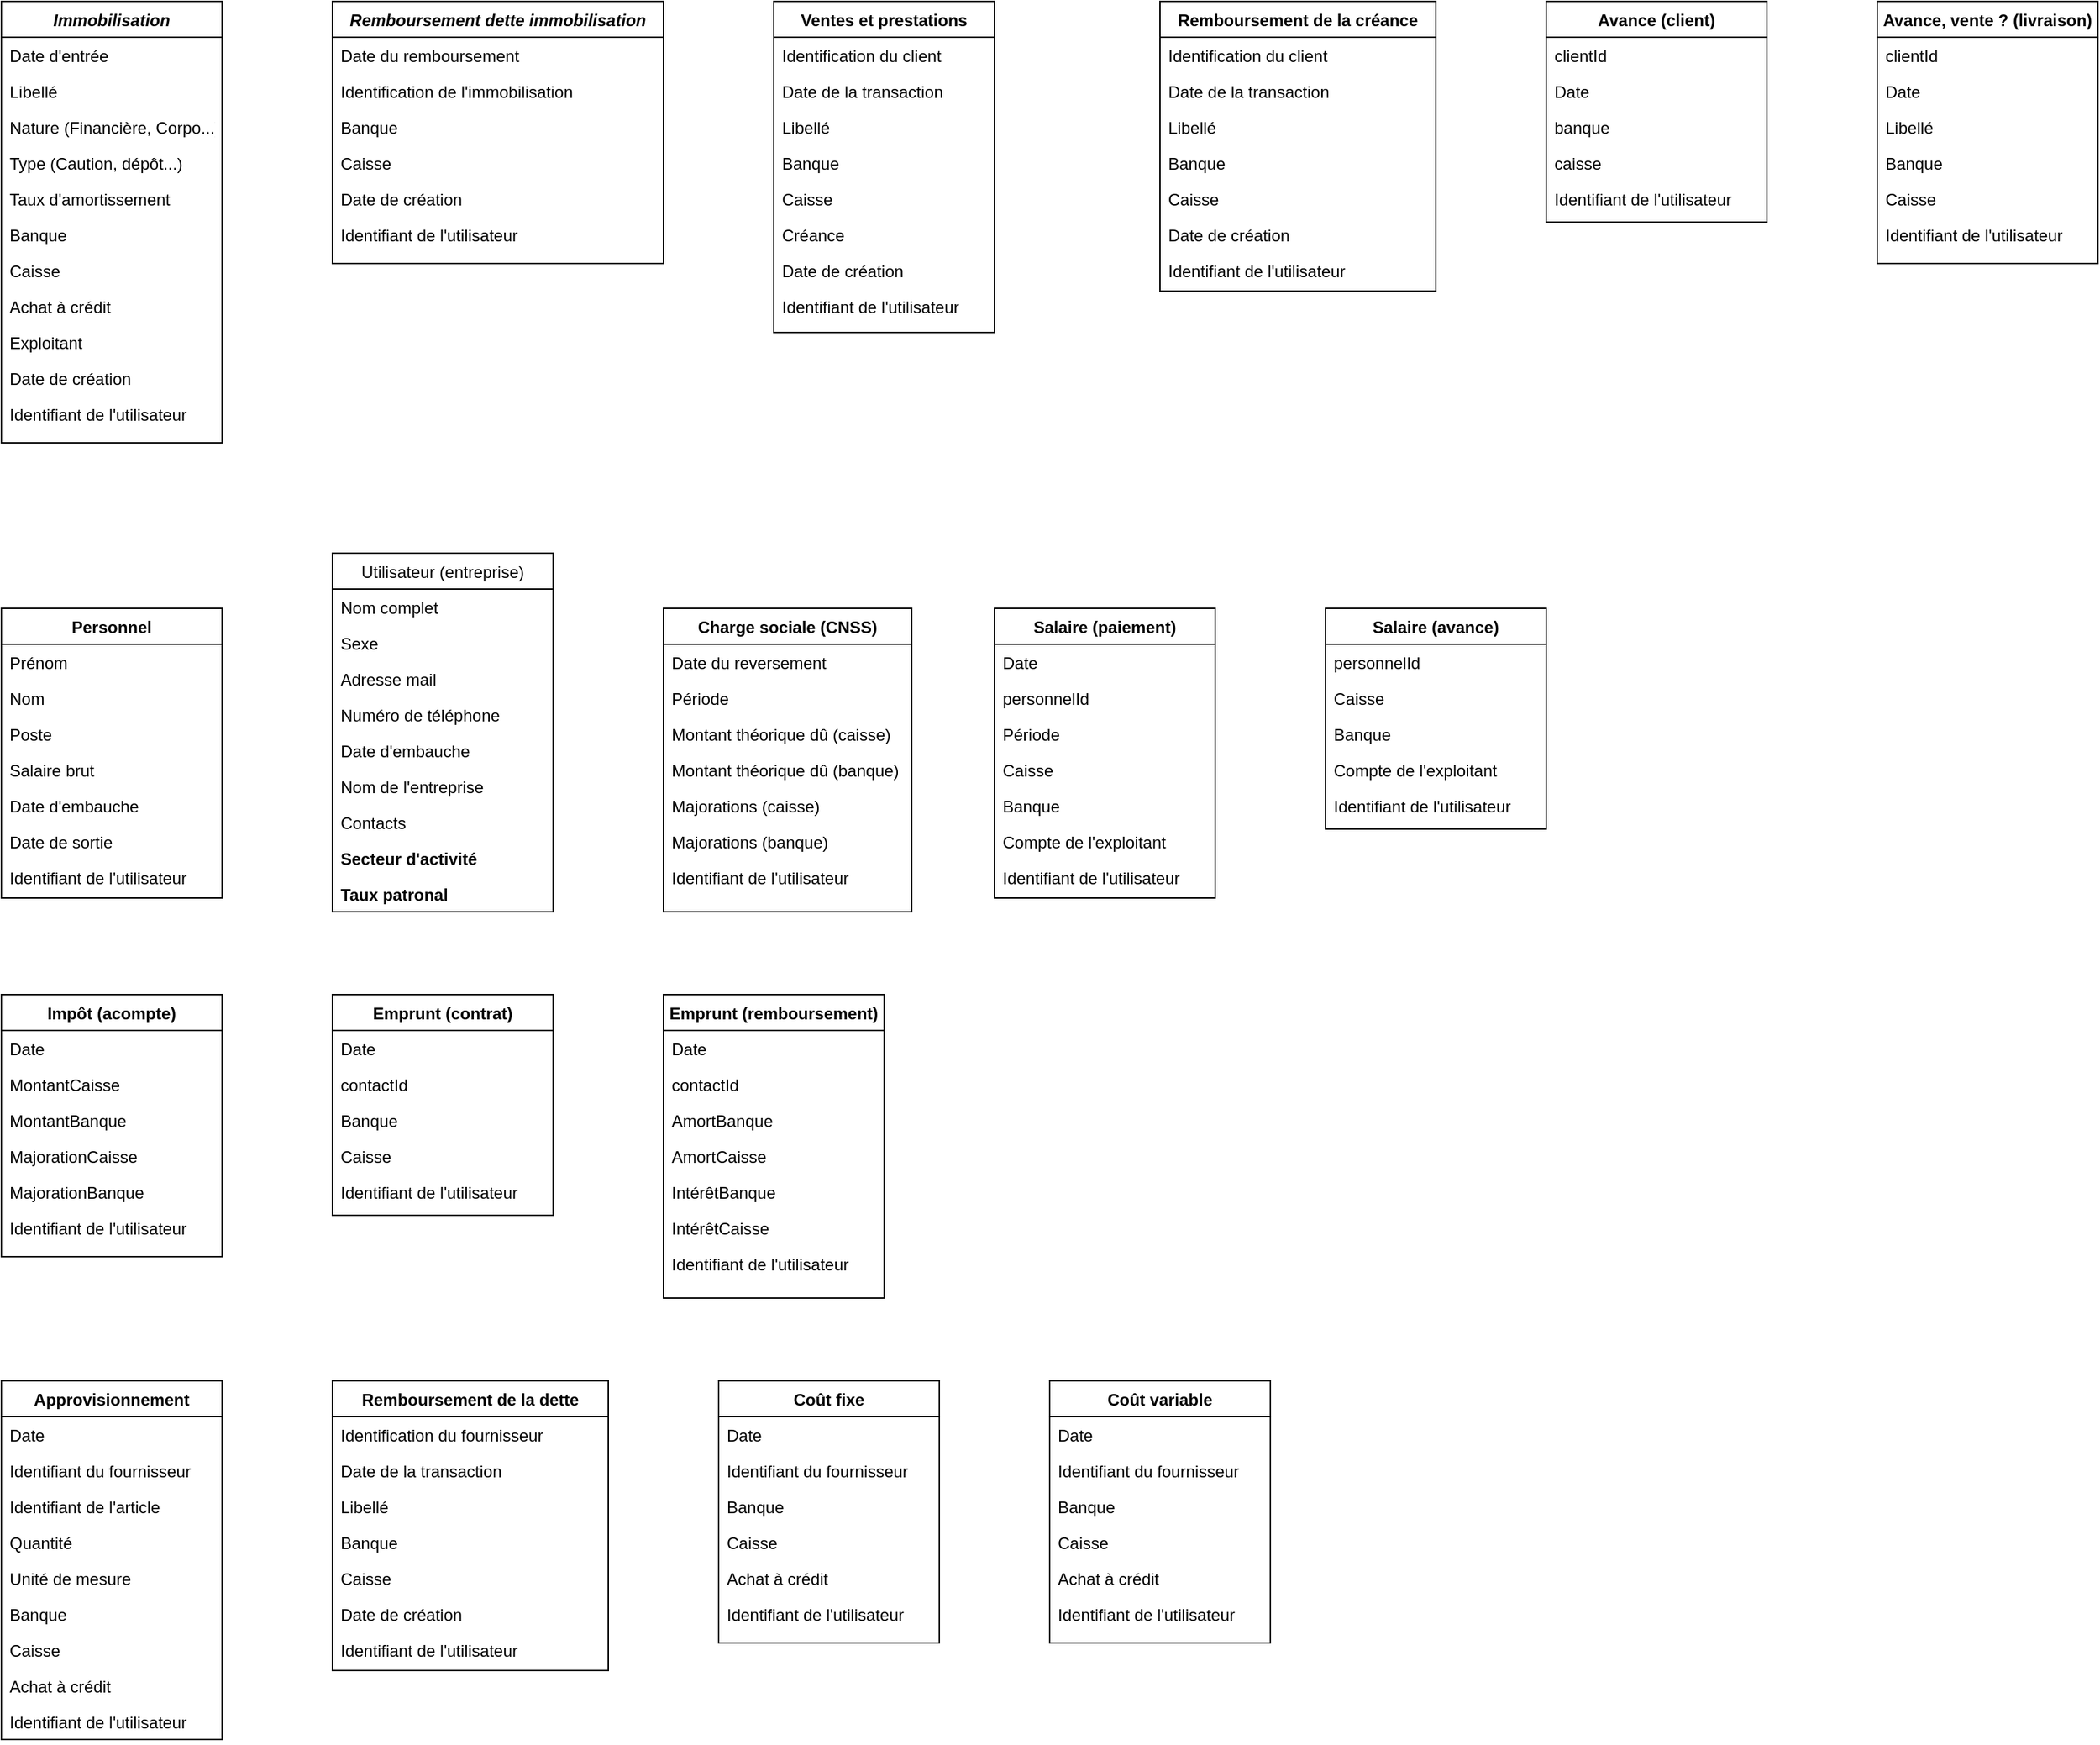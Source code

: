 <mxfile version="21.1.4" type="github">
  <diagram id="C5RBs43oDa-KdzZeNtuy" name="Page-1">
    <mxGraphModel dx="1434" dy="754" grid="1" gridSize="10" guides="1" tooltips="1" connect="1" arrows="1" fold="1" page="1" pageScale="1" pageWidth="827" pageHeight="1169" math="0" shadow="0">
      <root>
        <mxCell id="WIyWlLk6GJQsqaUBKTNV-0" />
        <mxCell id="WIyWlLk6GJQsqaUBKTNV-1" parent="WIyWlLk6GJQsqaUBKTNV-0" />
        <mxCell id="zkfFHV4jXpPFQw0GAbJ--0" value="Immobilisation" style="swimlane;fontStyle=3;align=center;verticalAlign=top;childLayout=stackLayout;horizontal=1;startSize=26;horizontalStack=0;resizeParent=1;resizeLast=0;collapsible=1;marginBottom=0;rounded=0;shadow=0;strokeWidth=1;" parent="WIyWlLk6GJQsqaUBKTNV-1" vertex="1">
          <mxGeometry x="80" y="40" width="160" height="320" as="geometry">
            <mxRectangle x="230" y="140" width="160" height="26" as="alternateBounds" />
          </mxGeometry>
        </mxCell>
        <mxCell id="JyXVbCcuyje0Z99_3Qtz-5" value="Date d&#39;entrée" style="text;align=left;verticalAlign=top;spacingLeft=4;spacingRight=4;overflow=hidden;rotatable=0;points=[[0,0.5],[1,0.5]];portConstraint=eastwest;rounded=0;shadow=0;html=0;" parent="zkfFHV4jXpPFQw0GAbJ--0" vertex="1">
          <mxGeometry y="26" width="160" height="26" as="geometry" />
        </mxCell>
        <mxCell id="zkfFHV4jXpPFQw0GAbJ--1" value="Libellé" style="text;align=left;verticalAlign=top;spacingLeft=4;spacingRight=4;overflow=hidden;rotatable=0;points=[[0,0.5],[1,0.5]];portConstraint=eastwest;" parent="zkfFHV4jXpPFQw0GAbJ--0" vertex="1">
          <mxGeometry y="52" width="160" height="26" as="geometry" />
        </mxCell>
        <mxCell id="zkfFHV4jXpPFQw0GAbJ--2" value="Nature (Financière, Corpo...)" style="text;align=left;verticalAlign=top;spacingLeft=4;spacingRight=4;overflow=hidden;rotatable=0;points=[[0,0.5],[1,0.5]];portConstraint=eastwest;rounded=0;shadow=0;html=0;" parent="zkfFHV4jXpPFQw0GAbJ--0" vertex="1">
          <mxGeometry y="78" width="160" height="26" as="geometry" />
        </mxCell>
        <mxCell id="zkfFHV4jXpPFQw0GAbJ--3" value="Type (Caution, dépôt...)" style="text;align=left;verticalAlign=top;spacingLeft=4;spacingRight=4;overflow=hidden;rotatable=0;points=[[0,0.5],[1,0.5]];portConstraint=eastwest;rounded=0;shadow=0;html=0;" parent="zkfFHV4jXpPFQw0GAbJ--0" vertex="1">
          <mxGeometry y="104" width="160" height="26" as="geometry" />
        </mxCell>
        <mxCell id="JyXVbCcuyje0Z99_3Qtz-0" value="Taux d&#39;amortissement" style="text;align=left;verticalAlign=top;spacingLeft=4;spacingRight=4;overflow=hidden;rotatable=0;points=[[0,0.5],[1,0.5]];portConstraint=eastwest;rounded=0;shadow=0;html=0;" parent="zkfFHV4jXpPFQw0GAbJ--0" vertex="1">
          <mxGeometry y="130" width="160" height="26" as="geometry" />
        </mxCell>
        <mxCell id="JyXVbCcuyje0Z99_3Qtz-1" value="Banque" style="text;align=left;verticalAlign=top;spacingLeft=4;spacingRight=4;overflow=hidden;rotatable=0;points=[[0,0.5],[1,0.5]];portConstraint=eastwest;rounded=0;shadow=0;html=0;" parent="zkfFHV4jXpPFQw0GAbJ--0" vertex="1">
          <mxGeometry y="156" width="160" height="26" as="geometry" />
        </mxCell>
        <mxCell id="JyXVbCcuyje0Z99_3Qtz-2" value="Caisse" style="text;align=left;verticalAlign=top;spacingLeft=4;spacingRight=4;overflow=hidden;rotatable=0;points=[[0,0.5],[1,0.5]];portConstraint=eastwest;rounded=0;shadow=0;html=0;" parent="zkfFHV4jXpPFQw0GAbJ--0" vertex="1">
          <mxGeometry y="182" width="160" height="26" as="geometry" />
        </mxCell>
        <mxCell id="JyXVbCcuyje0Z99_3Qtz-3" value="Achat à crédit" style="text;align=left;verticalAlign=top;spacingLeft=4;spacingRight=4;overflow=hidden;rotatable=0;points=[[0,0.5],[1,0.5]];portConstraint=eastwest;rounded=0;shadow=0;html=0;" parent="zkfFHV4jXpPFQw0GAbJ--0" vertex="1">
          <mxGeometry y="208" width="160" height="26" as="geometry" />
        </mxCell>
        <mxCell id="JyXVbCcuyje0Z99_3Qtz-4" value="Exploitant" style="text;align=left;verticalAlign=top;spacingLeft=4;spacingRight=4;overflow=hidden;rotatable=0;points=[[0,0.5],[1,0.5]];portConstraint=eastwest;rounded=0;shadow=0;html=0;" parent="zkfFHV4jXpPFQw0GAbJ--0" vertex="1">
          <mxGeometry y="234" width="160" height="26" as="geometry" />
        </mxCell>
        <mxCell id="JyXVbCcuyje0Z99_3Qtz-6" value="Date de création" style="text;align=left;verticalAlign=top;spacingLeft=4;spacingRight=4;overflow=hidden;rotatable=0;points=[[0,0.5],[1,0.5]];portConstraint=eastwest;rounded=0;shadow=0;html=0;" parent="zkfFHV4jXpPFQw0GAbJ--0" vertex="1">
          <mxGeometry y="260" width="160" height="26" as="geometry" />
        </mxCell>
        <mxCell id="JyXVbCcuyje0Z99_3Qtz-7" value="Identifiant de l&#39;utilisateur" style="text;align=left;verticalAlign=top;spacingLeft=4;spacingRight=4;overflow=hidden;rotatable=0;points=[[0,0.5],[1,0.5]];portConstraint=eastwest;rounded=0;shadow=0;html=0;" parent="zkfFHV4jXpPFQw0GAbJ--0" vertex="1">
          <mxGeometry y="286" width="160" height="26" as="geometry" />
        </mxCell>
        <mxCell id="zkfFHV4jXpPFQw0GAbJ--6" value="Personnel" style="swimlane;fontStyle=1;align=center;verticalAlign=top;childLayout=stackLayout;horizontal=1;startSize=26;horizontalStack=0;resizeParent=1;resizeLast=0;collapsible=1;marginBottom=0;rounded=0;shadow=0;strokeWidth=1;" parent="WIyWlLk6GJQsqaUBKTNV-1" vertex="1">
          <mxGeometry x="80" y="480" width="160" height="210" as="geometry">
            <mxRectangle x="130" y="380" width="160" height="26" as="alternateBounds" />
          </mxGeometry>
        </mxCell>
        <mxCell id="zkfFHV4jXpPFQw0GAbJ--7" value="Prénom" style="text;align=left;verticalAlign=top;spacingLeft=4;spacingRight=4;overflow=hidden;rotatable=0;points=[[0,0.5],[1,0.5]];portConstraint=eastwest;" parent="zkfFHV4jXpPFQw0GAbJ--6" vertex="1">
          <mxGeometry y="26" width="160" height="26" as="geometry" />
        </mxCell>
        <mxCell id="zkfFHV4jXpPFQw0GAbJ--8" value="Nom" style="text;align=left;verticalAlign=top;spacingLeft=4;spacingRight=4;overflow=hidden;rotatable=0;points=[[0,0.5],[1,0.5]];portConstraint=eastwest;rounded=0;shadow=0;html=0;" parent="zkfFHV4jXpPFQw0GAbJ--6" vertex="1">
          <mxGeometry y="52" width="160" height="26" as="geometry" />
        </mxCell>
        <mxCell id="zkfFHV4jXpPFQw0GAbJ--11" value="Poste" style="text;align=left;verticalAlign=top;spacingLeft=4;spacingRight=4;overflow=hidden;rotatable=0;points=[[0,0.5],[1,0.5]];portConstraint=eastwest;" parent="zkfFHV4jXpPFQw0GAbJ--6" vertex="1">
          <mxGeometry y="78" width="160" height="26" as="geometry" />
        </mxCell>
        <mxCell id="JyXVbCcuyje0Z99_3Qtz-9" value="Salaire brut" style="text;align=left;verticalAlign=top;spacingLeft=4;spacingRight=4;overflow=hidden;rotatable=0;points=[[0,0.5],[1,0.5]];portConstraint=eastwest;" parent="zkfFHV4jXpPFQw0GAbJ--6" vertex="1">
          <mxGeometry y="104" width="160" height="26" as="geometry" />
        </mxCell>
        <mxCell id="JyXVbCcuyje0Z99_3Qtz-10" value="Date d&#39;embauche" style="text;align=left;verticalAlign=top;spacingLeft=4;spacingRight=4;overflow=hidden;rotatable=0;points=[[0,0.5],[1,0.5]];portConstraint=eastwest;" parent="zkfFHV4jXpPFQw0GAbJ--6" vertex="1">
          <mxGeometry y="130" width="160" height="26" as="geometry" />
        </mxCell>
        <mxCell id="JyXVbCcuyje0Z99_3Qtz-33" value="Date de sortie" style="text;align=left;verticalAlign=top;spacingLeft=4;spacingRight=4;overflow=hidden;rotatable=0;points=[[0,0.5],[1,0.5]];portConstraint=eastwest;" parent="zkfFHV4jXpPFQw0GAbJ--6" vertex="1">
          <mxGeometry y="156" width="160" height="26" as="geometry" />
        </mxCell>
        <mxCell id="JyXVbCcuyje0Z99_3Qtz-31" value="Identifiant de l&#39;utilisateur" style="text;align=left;verticalAlign=top;spacingLeft=4;spacingRight=4;overflow=hidden;rotatable=0;points=[[0,0.5],[1,0.5]];portConstraint=eastwest;rounded=0;shadow=0;html=0;" parent="zkfFHV4jXpPFQw0GAbJ--6" vertex="1">
          <mxGeometry y="182" width="160" height="26" as="geometry" />
        </mxCell>
        <mxCell id="zkfFHV4jXpPFQw0GAbJ--17" value="Ventes et prestations" style="swimlane;fontStyle=1;align=center;verticalAlign=top;childLayout=stackLayout;horizontal=1;startSize=26;horizontalStack=0;resizeParent=1;resizeLast=0;collapsible=1;marginBottom=0;rounded=0;shadow=0;strokeWidth=1;" parent="WIyWlLk6GJQsqaUBKTNV-1" vertex="1">
          <mxGeometry x="640" y="40" width="160" height="240" as="geometry">
            <mxRectangle x="550" y="140" width="160" height="26" as="alternateBounds" />
          </mxGeometry>
        </mxCell>
        <mxCell id="zkfFHV4jXpPFQw0GAbJ--18" value="Identification du client" style="text;align=left;verticalAlign=top;spacingLeft=4;spacingRight=4;overflow=hidden;rotatable=0;points=[[0,0.5],[1,0.5]];portConstraint=eastwest;" parent="zkfFHV4jXpPFQw0GAbJ--17" vertex="1">
          <mxGeometry y="26" width="160" height="26" as="geometry" />
        </mxCell>
        <mxCell id="zkfFHV4jXpPFQw0GAbJ--19" value="Date de la transaction" style="text;align=left;verticalAlign=top;spacingLeft=4;spacingRight=4;overflow=hidden;rotatable=0;points=[[0,0.5],[1,0.5]];portConstraint=eastwest;rounded=0;shadow=0;html=0;" parent="zkfFHV4jXpPFQw0GAbJ--17" vertex="1">
          <mxGeometry y="52" width="160" height="26" as="geometry" />
        </mxCell>
        <mxCell id="zkfFHV4jXpPFQw0GAbJ--20" value="Libellé" style="text;align=left;verticalAlign=top;spacingLeft=4;spacingRight=4;overflow=hidden;rotatable=0;points=[[0,0.5],[1,0.5]];portConstraint=eastwest;rounded=0;shadow=0;html=0;" parent="zkfFHV4jXpPFQw0GAbJ--17" vertex="1">
          <mxGeometry y="78" width="160" height="26" as="geometry" />
        </mxCell>
        <mxCell id="zkfFHV4jXpPFQw0GAbJ--21" value="Banque" style="text;align=left;verticalAlign=top;spacingLeft=4;spacingRight=4;overflow=hidden;rotatable=0;points=[[0,0.5],[1,0.5]];portConstraint=eastwest;rounded=0;shadow=0;html=0;" parent="zkfFHV4jXpPFQw0GAbJ--17" vertex="1">
          <mxGeometry y="104" width="160" height="26" as="geometry" />
        </mxCell>
        <mxCell id="zkfFHV4jXpPFQw0GAbJ--22" value="Caisse" style="text;align=left;verticalAlign=top;spacingLeft=4;spacingRight=4;overflow=hidden;rotatable=0;points=[[0,0.5],[1,0.5]];portConstraint=eastwest;rounded=0;shadow=0;html=0;" parent="zkfFHV4jXpPFQw0GAbJ--17" vertex="1">
          <mxGeometry y="130" width="160" height="26" as="geometry" />
        </mxCell>
        <mxCell id="zkfFHV4jXpPFQw0GAbJ--24" value="Créance" style="text;align=left;verticalAlign=top;spacingLeft=4;spacingRight=4;overflow=hidden;rotatable=0;points=[[0,0.5],[1,0.5]];portConstraint=eastwest;" parent="zkfFHV4jXpPFQw0GAbJ--17" vertex="1">
          <mxGeometry y="156" width="160" height="26" as="geometry" />
        </mxCell>
        <mxCell id="zkfFHV4jXpPFQw0GAbJ--25" value="Date de création" style="text;align=left;verticalAlign=top;spacingLeft=4;spacingRight=4;overflow=hidden;rotatable=0;points=[[0,0.5],[1,0.5]];portConstraint=eastwest;" parent="zkfFHV4jXpPFQw0GAbJ--17" vertex="1">
          <mxGeometry y="182" width="160" height="26" as="geometry" />
        </mxCell>
        <mxCell id="JyXVbCcuyje0Z99_3Qtz-8" value="Identifiant de l&#39;utilisateur" style="text;align=left;verticalAlign=top;spacingLeft=4;spacingRight=4;overflow=hidden;rotatable=0;points=[[0,0.5],[1,0.5]];portConstraint=eastwest;rounded=0;shadow=0;html=0;" parent="zkfFHV4jXpPFQw0GAbJ--17" vertex="1">
          <mxGeometry y="208" width="160" height="26" as="geometry" />
        </mxCell>
        <mxCell id="JyXVbCcuyje0Z99_3Qtz-11" value="Utilisateur (entreprise)" style="swimlane;fontStyle=0;align=center;verticalAlign=top;childLayout=stackLayout;horizontal=1;startSize=26;horizontalStack=0;resizeParent=1;resizeLast=0;collapsible=1;marginBottom=0;rounded=0;shadow=0;strokeWidth=1;" parent="WIyWlLk6GJQsqaUBKTNV-1" vertex="1">
          <mxGeometry x="320" y="440" width="160" height="260" as="geometry">
            <mxRectangle x="130" y="380" width="160" height="26" as="alternateBounds" />
          </mxGeometry>
        </mxCell>
        <mxCell id="JyXVbCcuyje0Z99_3Qtz-12" value="Nom complet" style="text;align=left;verticalAlign=top;spacingLeft=4;spacingRight=4;overflow=hidden;rotatable=0;points=[[0,0.5],[1,0.5]];portConstraint=eastwest;" parent="JyXVbCcuyje0Z99_3Qtz-11" vertex="1">
          <mxGeometry y="26" width="160" height="26" as="geometry" />
        </mxCell>
        <mxCell id="JyXVbCcuyje0Z99_3Qtz-13" value="Sexe" style="text;align=left;verticalAlign=top;spacingLeft=4;spacingRight=4;overflow=hidden;rotatable=0;points=[[0,0.5],[1,0.5]];portConstraint=eastwest;rounded=0;shadow=0;html=0;" parent="JyXVbCcuyje0Z99_3Qtz-11" vertex="1">
          <mxGeometry y="52" width="160" height="26" as="geometry" />
        </mxCell>
        <mxCell id="JyXVbCcuyje0Z99_3Qtz-14" value="Adresse mail" style="text;align=left;verticalAlign=top;spacingLeft=4;spacingRight=4;overflow=hidden;rotatable=0;points=[[0,0.5],[1,0.5]];portConstraint=eastwest;" parent="JyXVbCcuyje0Z99_3Qtz-11" vertex="1">
          <mxGeometry y="78" width="160" height="26" as="geometry" />
        </mxCell>
        <mxCell id="JyXVbCcuyje0Z99_3Qtz-15" value="Numéro de téléphone" style="text;align=left;verticalAlign=top;spacingLeft=4;spacingRight=4;overflow=hidden;rotatable=0;points=[[0,0.5],[1,0.5]];portConstraint=eastwest;" parent="JyXVbCcuyje0Z99_3Qtz-11" vertex="1">
          <mxGeometry y="104" width="160" height="26" as="geometry" />
        </mxCell>
        <mxCell id="JyXVbCcuyje0Z99_3Qtz-16" value="Date d&#39;embauche" style="text;align=left;verticalAlign=top;spacingLeft=4;spacingRight=4;overflow=hidden;rotatable=0;points=[[0,0.5],[1,0.5]];portConstraint=eastwest;" parent="JyXVbCcuyje0Z99_3Qtz-11" vertex="1">
          <mxGeometry y="130" width="160" height="26" as="geometry" />
        </mxCell>
        <mxCell id="JyXVbCcuyje0Z99_3Qtz-17" value="Nom de l&#39;entreprise" style="text;align=left;verticalAlign=top;spacingLeft=4;spacingRight=4;overflow=hidden;rotatable=0;points=[[0,0.5],[1,0.5]];portConstraint=eastwest;" parent="JyXVbCcuyje0Z99_3Qtz-11" vertex="1">
          <mxGeometry y="156" width="160" height="26" as="geometry" />
        </mxCell>
        <mxCell id="JyXVbCcuyje0Z99_3Qtz-18" value="Contacts" style="text;align=left;verticalAlign=top;spacingLeft=4;spacingRight=4;overflow=hidden;rotatable=0;points=[[0,0.5],[1,0.5]];portConstraint=eastwest;" parent="JyXVbCcuyje0Z99_3Qtz-11" vertex="1">
          <mxGeometry y="182" width="160" height="26" as="geometry" />
        </mxCell>
        <mxCell id="JyXVbCcuyje0Z99_3Qtz-19" value="Secteur d&#39;activité" style="text;align=left;verticalAlign=top;spacingLeft=4;spacingRight=4;overflow=hidden;rotatable=0;points=[[0,0.5],[1,0.5]];portConstraint=eastwest;fontStyle=1" parent="JyXVbCcuyje0Z99_3Qtz-11" vertex="1">
          <mxGeometry y="208" width="160" height="26" as="geometry" />
        </mxCell>
        <mxCell id="JyXVbCcuyje0Z99_3Qtz-20" value="Taux patronal" style="text;align=left;verticalAlign=top;spacingLeft=4;spacingRight=4;overflow=hidden;rotatable=0;points=[[0,0.5],[1,0.5]];portConstraint=eastwest;fontStyle=1" parent="JyXVbCcuyje0Z99_3Qtz-11" vertex="1">
          <mxGeometry y="234" width="160" height="26" as="geometry" />
        </mxCell>
        <mxCell id="JyXVbCcuyje0Z99_3Qtz-21" value="Charge sociale (CNSS)" style="swimlane;fontStyle=1;align=center;verticalAlign=top;childLayout=stackLayout;horizontal=1;startSize=26;horizontalStack=0;resizeParent=1;resizeLast=0;collapsible=1;marginBottom=0;rounded=0;shadow=0;strokeWidth=1;" parent="WIyWlLk6GJQsqaUBKTNV-1" vertex="1">
          <mxGeometry x="560" y="480" width="180" height="220" as="geometry">
            <mxRectangle x="130" y="380" width="160" height="26" as="alternateBounds" />
          </mxGeometry>
        </mxCell>
        <mxCell id="JyXVbCcuyje0Z99_3Qtz-22" value="Date du reversement" style="text;align=left;verticalAlign=top;spacingLeft=4;spacingRight=4;overflow=hidden;rotatable=0;points=[[0,0.5],[1,0.5]];portConstraint=eastwest;" parent="JyXVbCcuyje0Z99_3Qtz-21" vertex="1">
          <mxGeometry y="26" width="180" height="26" as="geometry" />
        </mxCell>
        <mxCell id="JyXVbCcuyje0Z99_3Qtz-23" value="Période" style="text;align=left;verticalAlign=top;spacingLeft=4;spacingRight=4;overflow=hidden;rotatable=0;points=[[0,0.5],[1,0.5]];portConstraint=eastwest;rounded=0;shadow=0;html=0;" parent="JyXVbCcuyje0Z99_3Qtz-21" vertex="1">
          <mxGeometry y="52" width="180" height="26" as="geometry" />
        </mxCell>
        <mxCell id="JyXVbCcuyje0Z99_3Qtz-24" value="Montant théorique dû (caisse)" style="text;align=left;verticalAlign=top;spacingLeft=4;spacingRight=4;overflow=hidden;rotatable=0;points=[[0,0.5],[1,0.5]];portConstraint=eastwest;" parent="JyXVbCcuyje0Z99_3Qtz-21" vertex="1">
          <mxGeometry y="78" width="180" height="26" as="geometry" />
        </mxCell>
        <mxCell id="gAwNIA2HSln3k50RruM6-22" value="Montant théorique dû (banque)" style="text;align=left;verticalAlign=top;spacingLeft=4;spacingRight=4;overflow=hidden;rotatable=0;points=[[0,0.5],[1,0.5]];portConstraint=eastwest;" vertex="1" parent="JyXVbCcuyje0Z99_3Qtz-21">
          <mxGeometry y="104" width="180" height="26" as="geometry" />
        </mxCell>
        <mxCell id="JyXVbCcuyje0Z99_3Qtz-25" value="Majorations (caisse)" style="text;align=left;verticalAlign=top;spacingLeft=4;spacingRight=4;overflow=hidden;rotatable=0;points=[[0,0.5],[1,0.5]];portConstraint=eastwest;" parent="JyXVbCcuyje0Z99_3Qtz-21" vertex="1">
          <mxGeometry y="130" width="180" height="26" as="geometry" />
        </mxCell>
        <mxCell id="gAwNIA2HSln3k50RruM6-23" value="Majorations (banque)" style="text;align=left;verticalAlign=top;spacingLeft=4;spacingRight=4;overflow=hidden;rotatable=0;points=[[0,0.5],[1,0.5]];portConstraint=eastwest;" vertex="1" parent="JyXVbCcuyje0Z99_3Qtz-21">
          <mxGeometry y="156" width="180" height="26" as="geometry" />
        </mxCell>
        <mxCell id="JyXVbCcuyje0Z99_3Qtz-32" value="Identifiant de l&#39;utilisateur" style="text;align=left;verticalAlign=top;spacingLeft=4;spacingRight=4;overflow=hidden;rotatable=0;points=[[0,0.5],[1,0.5]];portConstraint=eastwest;rounded=0;shadow=0;html=0;" parent="JyXVbCcuyje0Z99_3Qtz-21" vertex="1">
          <mxGeometry y="182" width="180" height="26" as="geometry" />
        </mxCell>
        <mxCell id="JyXVbCcuyje0Z99_3Qtz-34" value="Salaire (paiement)" style="swimlane;fontStyle=1;align=center;verticalAlign=top;childLayout=stackLayout;horizontal=1;startSize=26;horizontalStack=0;resizeParent=1;resizeLast=0;collapsible=1;marginBottom=0;rounded=0;shadow=0;strokeWidth=1;" parent="WIyWlLk6GJQsqaUBKTNV-1" vertex="1">
          <mxGeometry x="800" y="480" width="160" height="210" as="geometry">
            <mxRectangle x="130" y="380" width="160" height="26" as="alternateBounds" />
          </mxGeometry>
        </mxCell>
        <mxCell id="JyXVbCcuyje0Z99_3Qtz-35" value="Date" style="text;align=left;verticalAlign=top;spacingLeft=4;spacingRight=4;overflow=hidden;rotatable=0;points=[[0,0.5],[1,0.5]];portConstraint=eastwest;" parent="JyXVbCcuyje0Z99_3Qtz-34" vertex="1">
          <mxGeometry y="26" width="160" height="26" as="geometry" />
        </mxCell>
        <mxCell id="JyXVbCcuyje0Z99_3Qtz-36" value="personnelId" style="text;align=left;verticalAlign=top;spacingLeft=4;spacingRight=4;overflow=hidden;rotatable=0;points=[[0,0.5],[1,0.5]];portConstraint=eastwest;rounded=0;shadow=0;html=0;" parent="JyXVbCcuyje0Z99_3Qtz-34" vertex="1">
          <mxGeometry y="52" width="160" height="26" as="geometry" />
        </mxCell>
        <mxCell id="JyXVbCcuyje0Z99_3Qtz-37" value="Période" style="text;align=left;verticalAlign=top;spacingLeft=4;spacingRight=4;overflow=hidden;rotatable=0;points=[[0,0.5],[1,0.5]];portConstraint=eastwest;" parent="JyXVbCcuyje0Z99_3Qtz-34" vertex="1">
          <mxGeometry y="78" width="160" height="26" as="geometry" />
        </mxCell>
        <mxCell id="JyXVbCcuyje0Z99_3Qtz-38" value="Caisse" style="text;align=left;verticalAlign=top;spacingLeft=4;spacingRight=4;overflow=hidden;rotatable=0;points=[[0,0.5],[1,0.5]];portConstraint=eastwest;" parent="JyXVbCcuyje0Z99_3Qtz-34" vertex="1">
          <mxGeometry y="104" width="160" height="26" as="geometry" />
        </mxCell>
        <mxCell id="JyXVbCcuyje0Z99_3Qtz-39" value="Banque" style="text;align=left;verticalAlign=top;spacingLeft=4;spacingRight=4;overflow=hidden;rotatable=0;points=[[0,0.5],[1,0.5]];portConstraint=eastwest;" parent="JyXVbCcuyje0Z99_3Qtz-34" vertex="1">
          <mxGeometry y="130" width="160" height="26" as="geometry" />
        </mxCell>
        <mxCell id="JyXVbCcuyje0Z99_3Qtz-40" value="Compte de l&#39;exploitant" style="text;align=left;verticalAlign=top;spacingLeft=4;spacingRight=4;overflow=hidden;rotatable=0;points=[[0,0.5],[1,0.5]];portConstraint=eastwest;" parent="JyXVbCcuyje0Z99_3Qtz-34" vertex="1">
          <mxGeometry y="156" width="160" height="26" as="geometry" />
        </mxCell>
        <mxCell id="JyXVbCcuyje0Z99_3Qtz-41" value="Identifiant de l&#39;utilisateur" style="text;align=left;verticalAlign=top;spacingLeft=4;spacingRight=4;overflow=hidden;rotatable=0;points=[[0,0.5],[1,0.5]];portConstraint=eastwest;rounded=0;shadow=0;html=0;" parent="JyXVbCcuyje0Z99_3Qtz-34" vertex="1">
          <mxGeometry y="182" width="160" height="26" as="geometry" />
        </mxCell>
        <mxCell id="JyXVbCcuyje0Z99_3Qtz-42" value="Salaire (avance)" style="swimlane;fontStyle=1;align=center;verticalAlign=top;childLayout=stackLayout;horizontal=1;startSize=26;horizontalStack=0;resizeParent=1;resizeLast=0;collapsible=1;marginBottom=0;rounded=0;shadow=0;strokeWidth=1;" parent="WIyWlLk6GJQsqaUBKTNV-1" vertex="1">
          <mxGeometry x="1040" y="480" width="160" height="160" as="geometry">
            <mxRectangle x="130" y="380" width="160" height="26" as="alternateBounds" />
          </mxGeometry>
        </mxCell>
        <mxCell id="JyXVbCcuyje0Z99_3Qtz-44" value="personnelId" style="text;align=left;verticalAlign=top;spacingLeft=4;spacingRight=4;overflow=hidden;rotatable=0;points=[[0,0.5],[1,0.5]];portConstraint=eastwest;rounded=0;shadow=0;html=0;" parent="JyXVbCcuyje0Z99_3Qtz-42" vertex="1">
          <mxGeometry y="26" width="160" height="26" as="geometry" />
        </mxCell>
        <mxCell id="JyXVbCcuyje0Z99_3Qtz-46" value="Caisse" style="text;align=left;verticalAlign=top;spacingLeft=4;spacingRight=4;overflow=hidden;rotatable=0;points=[[0,0.5],[1,0.5]];portConstraint=eastwest;" parent="JyXVbCcuyje0Z99_3Qtz-42" vertex="1">
          <mxGeometry y="52" width="160" height="26" as="geometry" />
        </mxCell>
        <mxCell id="JyXVbCcuyje0Z99_3Qtz-47" value="Banque" style="text;align=left;verticalAlign=top;spacingLeft=4;spacingRight=4;overflow=hidden;rotatable=0;points=[[0,0.5],[1,0.5]];portConstraint=eastwest;" parent="JyXVbCcuyje0Z99_3Qtz-42" vertex="1">
          <mxGeometry y="78" width="160" height="26" as="geometry" />
        </mxCell>
        <mxCell id="JyXVbCcuyje0Z99_3Qtz-48" value="Compte de l&#39;exploitant" style="text;align=left;verticalAlign=top;spacingLeft=4;spacingRight=4;overflow=hidden;rotatable=0;points=[[0,0.5],[1,0.5]];portConstraint=eastwest;" parent="JyXVbCcuyje0Z99_3Qtz-42" vertex="1">
          <mxGeometry y="104" width="160" height="26" as="geometry" />
        </mxCell>
        <mxCell id="JyXVbCcuyje0Z99_3Qtz-49" value="Identifiant de l&#39;utilisateur" style="text;align=left;verticalAlign=top;spacingLeft=4;spacingRight=4;overflow=hidden;rotatable=0;points=[[0,0.5],[1,0.5]];portConstraint=eastwest;rounded=0;shadow=0;html=0;" parent="JyXVbCcuyje0Z99_3Qtz-42" vertex="1">
          <mxGeometry y="130" width="160" height="26" as="geometry" />
        </mxCell>
        <mxCell id="JyXVbCcuyje0Z99_3Qtz-50" value="Impôt (acompte)" style="swimlane;fontStyle=1;align=center;verticalAlign=top;childLayout=stackLayout;horizontal=1;startSize=26;horizontalStack=0;resizeParent=1;resizeLast=0;collapsible=1;marginBottom=0;rounded=0;shadow=0;strokeWidth=1;" parent="WIyWlLk6GJQsqaUBKTNV-1" vertex="1">
          <mxGeometry x="80" y="760" width="160" height="190" as="geometry">
            <mxRectangle x="130" y="380" width="160" height="26" as="alternateBounds" />
          </mxGeometry>
        </mxCell>
        <mxCell id="JyXVbCcuyje0Z99_3Qtz-51" value="Date" style="text;align=left;verticalAlign=top;spacingLeft=4;spacingRight=4;overflow=hidden;rotatable=0;points=[[0,0.5],[1,0.5]];portConstraint=eastwest;rounded=0;shadow=0;html=0;" parent="JyXVbCcuyje0Z99_3Qtz-50" vertex="1">
          <mxGeometry y="26" width="160" height="26" as="geometry" />
        </mxCell>
        <mxCell id="JyXVbCcuyje0Z99_3Qtz-52" value="MontantCaisse" style="text;align=left;verticalAlign=top;spacingLeft=4;spacingRight=4;overflow=hidden;rotatable=0;points=[[0,0.5],[1,0.5]];portConstraint=eastwest;" parent="JyXVbCcuyje0Z99_3Qtz-50" vertex="1">
          <mxGeometry y="52" width="160" height="26" as="geometry" />
        </mxCell>
        <mxCell id="JyXVbCcuyje0Z99_3Qtz-53" value="MontantBanque" style="text;align=left;verticalAlign=top;spacingLeft=4;spacingRight=4;overflow=hidden;rotatable=0;points=[[0,0.5],[1,0.5]];portConstraint=eastwest;" parent="JyXVbCcuyje0Z99_3Qtz-50" vertex="1">
          <mxGeometry y="78" width="160" height="26" as="geometry" />
        </mxCell>
        <mxCell id="JyXVbCcuyje0Z99_3Qtz-54" value="MajorationCaisse" style="text;align=left;verticalAlign=top;spacingLeft=4;spacingRight=4;overflow=hidden;rotatable=0;points=[[0,0.5],[1,0.5]];portConstraint=eastwest;" parent="JyXVbCcuyje0Z99_3Qtz-50" vertex="1">
          <mxGeometry y="104" width="160" height="26" as="geometry" />
        </mxCell>
        <mxCell id="JyXVbCcuyje0Z99_3Qtz-55" value="MajorationBanque" style="text;align=left;verticalAlign=top;spacingLeft=4;spacingRight=4;overflow=hidden;rotatable=0;points=[[0,0.5],[1,0.5]];portConstraint=eastwest;rounded=0;shadow=0;html=0;" parent="JyXVbCcuyje0Z99_3Qtz-50" vertex="1">
          <mxGeometry y="130" width="160" height="26" as="geometry" />
        </mxCell>
        <mxCell id="JyXVbCcuyje0Z99_3Qtz-56" value="Identifiant de l&#39;utilisateur" style="text;align=left;verticalAlign=top;spacingLeft=4;spacingRight=4;overflow=hidden;rotatable=0;points=[[0,0.5],[1,0.5]];portConstraint=eastwest;rounded=0;shadow=0;html=0;" parent="JyXVbCcuyje0Z99_3Qtz-50" vertex="1">
          <mxGeometry y="156" width="160" height="26" as="geometry" />
        </mxCell>
        <mxCell id="JyXVbCcuyje0Z99_3Qtz-57" value="Emprunt (contrat)" style="swimlane;fontStyle=1;align=center;verticalAlign=top;childLayout=stackLayout;horizontal=1;startSize=26;horizontalStack=0;resizeParent=1;resizeLast=0;collapsible=1;marginBottom=0;rounded=0;shadow=0;strokeWidth=1;" parent="WIyWlLk6GJQsqaUBKTNV-1" vertex="1">
          <mxGeometry x="320" y="760" width="160" height="160" as="geometry">
            <mxRectangle x="130" y="380" width="160" height="26" as="alternateBounds" />
          </mxGeometry>
        </mxCell>
        <mxCell id="JyXVbCcuyje0Z99_3Qtz-58" value="Date" style="text;align=left;verticalAlign=top;spacingLeft=4;spacingRight=4;overflow=hidden;rotatable=0;points=[[0,0.5],[1,0.5]];portConstraint=eastwest;" parent="JyXVbCcuyje0Z99_3Qtz-57" vertex="1">
          <mxGeometry y="26" width="160" height="26" as="geometry" />
        </mxCell>
        <mxCell id="JyXVbCcuyje0Z99_3Qtz-59" value="contactId" style="text;align=left;verticalAlign=top;spacingLeft=4;spacingRight=4;overflow=hidden;rotatable=0;points=[[0,0.5],[1,0.5]];portConstraint=eastwest;rounded=0;shadow=0;html=0;" parent="JyXVbCcuyje0Z99_3Qtz-57" vertex="1">
          <mxGeometry y="52" width="160" height="26" as="geometry" />
        </mxCell>
        <mxCell id="JyXVbCcuyje0Z99_3Qtz-60" value="Banque" style="text;align=left;verticalAlign=top;spacingLeft=4;spacingRight=4;overflow=hidden;rotatable=0;points=[[0,0.5],[1,0.5]];portConstraint=eastwest;" parent="JyXVbCcuyje0Z99_3Qtz-57" vertex="1">
          <mxGeometry y="78" width="160" height="26" as="geometry" />
        </mxCell>
        <mxCell id="JyXVbCcuyje0Z99_3Qtz-61" value="Caisse" style="text;align=left;verticalAlign=top;spacingLeft=4;spacingRight=4;overflow=hidden;rotatable=0;points=[[0,0.5],[1,0.5]];portConstraint=eastwest;" parent="JyXVbCcuyje0Z99_3Qtz-57" vertex="1">
          <mxGeometry y="104" width="160" height="26" as="geometry" />
        </mxCell>
        <mxCell id="JyXVbCcuyje0Z99_3Qtz-64" value="Identifiant de l&#39;utilisateur" style="text;align=left;verticalAlign=top;spacingLeft=4;spacingRight=4;overflow=hidden;rotatable=0;points=[[0,0.5],[1,0.5]];portConstraint=eastwest;rounded=0;shadow=0;html=0;" parent="JyXVbCcuyje0Z99_3Qtz-57" vertex="1">
          <mxGeometry y="130" width="160" height="26" as="geometry" />
        </mxCell>
        <mxCell id="JyXVbCcuyje0Z99_3Qtz-65" value="Emprunt (remboursement)" style="swimlane;fontStyle=1;align=center;verticalAlign=top;childLayout=stackLayout;horizontal=1;startSize=26;horizontalStack=0;resizeParent=1;resizeLast=0;collapsible=1;marginBottom=0;rounded=0;shadow=0;strokeWidth=1;" parent="WIyWlLk6GJQsqaUBKTNV-1" vertex="1">
          <mxGeometry x="560" y="760" width="160" height="220" as="geometry">
            <mxRectangle x="130" y="380" width="160" height="26" as="alternateBounds" />
          </mxGeometry>
        </mxCell>
        <mxCell id="JyXVbCcuyje0Z99_3Qtz-66" value="Date" style="text;align=left;verticalAlign=top;spacingLeft=4;spacingRight=4;overflow=hidden;rotatable=0;points=[[0,0.5],[1,0.5]];portConstraint=eastwest;" parent="JyXVbCcuyje0Z99_3Qtz-65" vertex="1">
          <mxGeometry y="26" width="160" height="26" as="geometry" />
        </mxCell>
        <mxCell id="JyXVbCcuyje0Z99_3Qtz-67" value="contactId" style="text;align=left;verticalAlign=top;spacingLeft=4;spacingRight=4;overflow=hidden;rotatable=0;points=[[0,0.5],[1,0.5]];portConstraint=eastwest;rounded=0;shadow=0;html=0;" parent="JyXVbCcuyje0Z99_3Qtz-65" vertex="1">
          <mxGeometry y="52" width="160" height="26" as="geometry" />
        </mxCell>
        <mxCell id="JyXVbCcuyje0Z99_3Qtz-68" value="AmortBanque" style="text;align=left;verticalAlign=top;spacingLeft=4;spacingRight=4;overflow=hidden;rotatable=0;points=[[0,0.5],[1,0.5]];portConstraint=eastwest;" parent="JyXVbCcuyje0Z99_3Qtz-65" vertex="1">
          <mxGeometry y="78" width="160" height="26" as="geometry" />
        </mxCell>
        <mxCell id="JyXVbCcuyje0Z99_3Qtz-69" value="AmortCaisse" style="text;align=left;verticalAlign=top;spacingLeft=4;spacingRight=4;overflow=hidden;rotatable=0;points=[[0,0.5],[1,0.5]];portConstraint=eastwest;" parent="JyXVbCcuyje0Z99_3Qtz-65" vertex="1">
          <mxGeometry y="104" width="160" height="26" as="geometry" />
        </mxCell>
        <mxCell id="JyXVbCcuyje0Z99_3Qtz-71" value="IntérêtBanque" style="text;align=left;verticalAlign=top;spacingLeft=4;spacingRight=4;overflow=hidden;rotatable=0;points=[[0,0.5],[1,0.5]];portConstraint=eastwest;" parent="JyXVbCcuyje0Z99_3Qtz-65" vertex="1">
          <mxGeometry y="130" width="160" height="26" as="geometry" />
        </mxCell>
        <mxCell id="JyXVbCcuyje0Z99_3Qtz-72" value="IntérêtCaisse" style="text;align=left;verticalAlign=top;spacingLeft=4;spacingRight=4;overflow=hidden;rotatable=0;points=[[0,0.5],[1,0.5]];portConstraint=eastwest;" parent="JyXVbCcuyje0Z99_3Qtz-65" vertex="1">
          <mxGeometry y="156" width="160" height="26" as="geometry" />
        </mxCell>
        <mxCell id="JyXVbCcuyje0Z99_3Qtz-70" value="Identifiant de l&#39;utilisateur" style="text;align=left;verticalAlign=top;spacingLeft=4;spacingRight=4;overflow=hidden;rotatable=0;points=[[0,0.5],[1,0.5]];portConstraint=eastwest;rounded=0;shadow=0;html=0;" parent="JyXVbCcuyje0Z99_3Qtz-65" vertex="1">
          <mxGeometry y="182" width="160" height="26" as="geometry" />
        </mxCell>
        <mxCell id="JyXVbCcuyje0Z99_3Qtz-73" value="Avance (client)" style="swimlane;fontStyle=1;align=center;verticalAlign=top;childLayout=stackLayout;horizontal=1;startSize=26;horizontalStack=0;resizeParent=1;resizeLast=0;collapsible=1;marginBottom=0;rounded=0;shadow=0;strokeWidth=1;" parent="WIyWlLk6GJQsqaUBKTNV-1" vertex="1">
          <mxGeometry x="1200" y="40" width="160" height="160" as="geometry">
            <mxRectangle x="130" y="380" width="160" height="26" as="alternateBounds" />
          </mxGeometry>
        </mxCell>
        <mxCell id="JyXVbCcuyje0Z99_3Qtz-75" value="clientId" style="text;align=left;verticalAlign=top;spacingLeft=4;spacingRight=4;overflow=hidden;rotatable=0;points=[[0,0.5],[1,0.5]];portConstraint=eastwest;" parent="JyXVbCcuyje0Z99_3Qtz-73" vertex="1">
          <mxGeometry y="26" width="160" height="26" as="geometry" />
        </mxCell>
        <mxCell id="JyXVbCcuyje0Z99_3Qtz-74" value="Date" style="text;align=left;verticalAlign=top;spacingLeft=4;spacingRight=4;overflow=hidden;rotatable=0;points=[[0,0.5],[1,0.5]];portConstraint=eastwest;rounded=0;shadow=0;html=0;" parent="JyXVbCcuyje0Z99_3Qtz-73" vertex="1">
          <mxGeometry y="52" width="160" height="26" as="geometry" />
        </mxCell>
        <mxCell id="JyXVbCcuyje0Z99_3Qtz-76" value="banque" style="text;align=left;verticalAlign=top;spacingLeft=4;spacingRight=4;overflow=hidden;rotatable=0;points=[[0,0.5],[1,0.5]];portConstraint=eastwest;" parent="JyXVbCcuyje0Z99_3Qtz-73" vertex="1">
          <mxGeometry y="78" width="160" height="26" as="geometry" />
        </mxCell>
        <mxCell id="JyXVbCcuyje0Z99_3Qtz-77" value="caisse" style="text;align=left;verticalAlign=top;spacingLeft=4;spacingRight=4;overflow=hidden;rotatable=0;points=[[0,0.5],[1,0.5]];portConstraint=eastwest;" parent="JyXVbCcuyje0Z99_3Qtz-73" vertex="1">
          <mxGeometry y="104" width="160" height="26" as="geometry" />
        </mxCell>
        <mxCell id="JyXVbCcuyje0Z99_3Qtz-79" value="Identifiant de l&#39;utilisateur" style="text;align=left;verticalAlign=top;spacingLeft=4;spacingRight=4;overflow=hidden;rotatable=0;points=[[0,0.5],[1,0.5]];portConstraint=eastwest;rounded=0;shadow=0;html=0;" parent="JyXVbCcuyje0Z99_3Qtz-73" vertex="1">
          <mxGeometry y="130" width="160" height="26" as="geometry" />
        </mxCell>
        <mxCell id="JyXVbCcuyje0Z99_3Qtz-80" value="Avance, vente ? (livraison)" style="swimlane;fontStyle=1;align=center;verticalAlign=top;childLayout=stackLayout;horizontal=1;startSize=26;horizontalStack=0;resizeParent=1;resizeLast=0;collapsible=1;marginBottom=0;rounded=0;shadow=0;strokeWidth=1;" parent="WIyWlLk6GJQsqaUBKTNV-1" vertex="1">
          <mxGeometry x="1440" y="40" width="160" height="190" as="geometry">
            <mxRectangle x="130" y="380" width="160" height="26" as="alternateBounds" />
          </mxGeometry>
        </mxCell>
        <mxCell id="JyXVbCcuyje0Z99_3Qtz-82" value="clientId" style="text;align=left;verticalAlign=top;spacingLeft=4;spacingRight=4;overflow=hidden;rotatable=0;points=[[0,0.5],[1,0.5]];portConstraint=eastwest;rounded=0;shadow=0;html=0;" parent="JyXVbCcuyje0Z99_3Qtz-80" vertex="1">
          <mxGeometry y="26" width="160" height="26" as="geometry" />
        </mxCell>
        <mxCell id="JyXVbCcuyje0Z99_3Qtz-81" value="Date" style="text;align=left;verticalAlign=top;spacingLeft=4;spacingRight=4;overflow=hidden;rotatable=0;points=[[0,0.5],[1,0.5]];portConstraint=eastwest;" parent="JyXVbCcuyje0Z99_3Qtz-80" vertex="1">
          <mxGeometry y="52" width="160" height="26" as="geometry" />
        </mxCell>
        <mxCell id="JyXVbCcuyje0Z99_3Qtz-86" value="Libellé" style="text;align=left;verticalAlign=top;spacingLeft=4;spacingRight=4;overflow=hidden;rotatable=0;points=[[0,0.5],[1,0.5]];portConstraint=eastwest;" parent="JyXVbCcuyje0Z99_3Qtz-80" vertex="1">
          <mxGeometry y="78" width="160" height="26" as="geometry" />
        </mxCell>
        <mxCell id="JyXVbCcuyje0Z99_3Qtz-83" value="Banque" style="text;align=left;verticalAlign=top;spacingLeft=4;spacingRight=4;overflow=hidden;rotatable=0;points=[[0,0.5],[1,0.5]];portConstraint=eastwest;" parent="JyXVbCcuyje0Z99_3Qtz-80" vertex="1">
          <mxGeometry y="104" width="160" height="26" as="geometry" />
        </mxCell>
        <mxCell id="JyXVbCcuyje0Z99_3Qtz-84" value="Caisse" style="text;align=left;verticalAlign=top;spacingLeft=4;spacingRight=4;overflow=hidden;rotatable=0;points=[[0,0.5],[1,0.5]];portConstraint=eastwest;" parent="JyXVbCcuyje0Z99_3Qtz-80" vertex="1">
          <mxGeometry y="130" width="160" height="26" as="geometry" />
        </mxCell>
        <mxCell id="JyXVbCcuyje0Z99_3Qtz-85" value="Identifiant de l&#39;utilisateur" style="text;align=left;verticalAlign=top;spacingLeft=4;spacingRight=4;overflow=hidden;rotatable=0;points=[[0,0.5],[1,0.5]];portConstraint=eastwest;rounded=0;shadow=0;html=0;" parent="JyXVbCcuyje0Z99_3Qtz-80" vertex="1">
          <mxGeometry y="156" width="160" height="26" as="geometry" />
        </mxCell>
        <mxCell id="gAwNIA2HSln3k50RruM6-0" value="Remboursement de la créance" style="swimlane;fontStyle=1;align=center;verticalAlign=top;childLayout=stackLayout;horizontal=1;startSize=26;horizontalStack=0;resizeParent=1;resizeLast=0;collapsible=1;marginBottom=0;rounded=0;shadow=0;strokeWidth=1;" vertex="1" parent="WIyWlLk6GJQsqaUBKTNV-1">
          <mxGeometry x="920" y="40" width="200" height="210" as="geometry">
            <mxRectangle x="550" y="140" width="160" height="26" as="alternateBounds" />
          </mxGeometry>
        </mxCell>
        <mxCell id="gAwNIA2HSln3k50RruM6-1" value="Identification du client" style="text;align=left;verticalAlign=top;spacingLeft=4;spacingRight=4;overflow=hidden;rotatable=0;points=[[0,0.5],[1,0.5]];portConstraint=eastwest;" vertex="1" parent="gAwNIA2HSln3k50RruM6-0">
          <mxGeometry y="26" width="200" height="26" as="geometry" />
        </mxCell>
        <mxCell id="gAwNIA2HSln3k50RruM6-2" value="Date de la transaction" style="text;align=left;verticalAlign=top;spacingLeft=4;spacingRight=4;overflow=hidden;rotatable=0;points=[[0,0.5],[1,0.5]];portConstraint=eastwest;rounded=0;shadow=0;html=0;" vertex="1" parent="gAwNIA2HSln3k50RruM6-0">
          <mxGeometry y="52" width="200" height="26" as="geometry" />
        </mxCell>
        <mxCell id="gAwNIA2HSln3k50RruM6-3" value="Libellé" style="text;align=left;verticalAlign=top;spacingLeft=4;spacingRight=4;overflow=hidden;rotatable=0;points=[[0,0.5],[1,0.5]];portConstraint=eastwest;rounded=0;shadow=0;html=0;" vertex="1" parent="gAwNIA2HSln3k50RruM6-0">
          <mxGeometry y="78" width="200" height="26" as="geometry" />
        </mxCell>
        <mxCell id="gAwNIA2HSln3k50RruM6-4" value="Banque" style="text;align=left;verticalAlign=top;spacingLeft=4;spacingRight=4;overflow=hidden;rotatable=0;points=[[0,0.5],[1,0.5]];portConstraint=eastwest;rounded=0;shadow=0;html=0;" vertex="1" parent="gAwNIA2HSln3k50RruM6-0">
          <mxGeometry y="104" width="200" height="26" as="geometry" />
        </mxCell>
        <mxCell id="gAwNIA2HSln3k50RruM6-5" value="Caisse" style="text;align=left;verticalAlign=top;spacingLeft=4;spacingRight=4;overflow=hidden;rotatable=0;points=[[0,0.5],[1,0.5]];portConstraint=eastwest;rounded=0;shadow=0;html=0;" vertex="1" parent="gAwNIA2HSln3k50RruM6-0">
          <mxGeometry y="130" width="200" height="26" as="geometry" />
        </mxCell>
        <mxCell id="gAwNIA2HSln3k50RruM6-7" value="Date de création" style="text;align=left;verticalAlign=top;spacingLeft=4;spacingRight=4;overflow=hidden;rotatable=0;points=[[0,0.5],[1,0.5]];portConstraint=eastwest;" vertex="1" parent="gAwNIA2HSln3k50RruM6-0">
          <mxGeometry y="156" width="200" height="26" as="geometry" />
        </mxCell>
        <mxCell id="gAwNIA2HSln3k50RruM6-8" value="Identifiant de l&#39;utilisateur" style="text;align=left;verticalAlign=top;spacingLeft=4;spacingRight=4;overflow=hidden;rotatable=0;points=[[0,0.5],[1,0.5]];portConstraint=eastwest;rounded=0;shadow=0;html=0;" vertex="1" parent="gAwNIA2HSln3k50RruM6-0">
          <mxGeometry y="182" width="200" height="26" as="geometry" />
        </mxCell>
        <mxCell id="gAwNIA2HSln3k50RruM6-9" value="Remboursement dette immobilisation" style="swimlane;fontStyle=3;align=center;verticalAlign=top;childLayout=stackLayout;horizontal=1;startSize=26;horizontalStack=0;resizeParent=1;resizeLast=0;collapsible=1;marginBottom=0;rounded=0;shadow=0;strokeWidth=1;" vertex="1" parent="WIyWlLk6GJQsqaUBKTNV-1">
          <mxGeometry x="320" y="40" width="240" height="190" as="geometry">
            <mxRectangle x="230" y="140" width="160" height="26" as="alternateBounds" />
          </mxGeometry>
        </mxCell>
        <mxCell id="gAwNIA2HSln3k50RruM6-10" value="Date du remboursement" style="text;align=left;verticalAlign=top;spacingLeft=4;spacingRight=4;overflow=hidden;rotatable=0;points=[[0,0.5],[1,0.5]];portConstraint=eastwest;rounded=0;shadow=0;html=0;" vertex="1" parent="gAwNIA2HSln3k50RruM6-9">
          <mxGeometry y="26" width="240" height="26" as="geometry" />
        </mxCell>
        <mxCell id="gAwNIA2HSln3k50RruM6-11" value="Identification de l&#39;immobilisation" style="text;align=left;verticalAlign=top;spacingLeft=4;spacingRight=4;overflow=hidden;rotatable=0;points=[[0,0.5],[1,0.5]];portConstraint=eastwest;" vertex="1" parent="gAwNIA2HSln3k50RruM6-9">
          <mxGeometry y="52" width="240" height="26" as="geometry" />
        </mxCell>
        <mxCell id="gAwNIA2HSln3k50RruM6-15" value="Banque" style="text;align=left;verticalAlign=top;spacingLeft=4;spacingRight=4;overflow=hidden;rotatable=0;points=[[0,0.5],[1,0.5]];portConstraint=eastwest;rounded=0;shadow=0;html=0;" vertex="1" parent="gAwNIA2HSln3k50RruM6-9">
          <mxGeometry y="78" width="240" height="26" as="geometry" />
        </mxCell>
        <mxCell id="gAwNIA2HSln3k50RruM6-16" value="Caisse" style="text;align=left;verticalAlign=top;spacingLeft=4;spacingRight=4;overflow=hidden;rotatable=0;points=[[0,0.5],[1,0.5]];portConstraint=eastwest;rounded=0;shadow=0;html=0;" vertex="1" parent="gAwNIA2HSln3k50RruM6-9">
          <mxGeometry y="104" width="240" height="26" as="geometry" />
        </mxCell>
        <mxCell id="gAwNIA2HSln3k50RruM6-20" value="Date de création" style="text;align=left;verticalAlign=top;spacingLeft=4;spacingRight=4;overflow=hidden;rotatable=0;points=[[0,0.5],[1,0.5]];portConstraint=eastwest;rounded=0;shadow=0;html=0;" vertex="1" parent="gAwNIA2HSln3k50RruM6-9">
          <mxGeometry y="130" width="240" height="26" as="geometry" />
        </mxCell>
        <mxCell id="gAwNIA2HSln3k50RruM6-21" value="Identifiant de l&#39;utilisateur" style="text;align=left;verticalAlign=top;spacingLeft=4;spacingRight=4;overflow=hidden;rotatable=0;points=[[0,0.5],[1,0.5]];portConstraint=eastwest;rounded=0;shadow=0;html=0;" vertex="1" parent="gAwNIA2HSln3k50RruM6-9">
          <mxGeometry y="156" width="240" height="26" as="geometry" />
        </mxCell>
        <mxCell id="gAwNIA2HSln3k50RruM6-24" value="Approvisionnement" style="swimlane;fontStyle=1;align=center;verticalAlign=top;childLayout=stackLayout;horizontal=1;startSize=26;horizontalStack=0;resizeParent=1;resizeLast=0;collapsible=1;marginBottom=0;rounded=0;shadow=0;strokeWidth=1;" vertex="1" parent="WIyWlLk6GJQsqaUBKTNV-1">
          <mxGeometry x="80" y="1040" width="160" height="260" as="geometry">
            <mxRectangle x="130" y="380" width="160" height="26" as="alternateBounds" />
          </mxGeometry>
        </mxCell>
        <mxCell id="gAwNIA2HSln3k50RruM6-25" value="Date" style="text;align=left;verticalAlign=top;spacingLeft=4;spacingRight=4;overflow=hidden;rotatable=0;points=[[0,0.5],[1,0.5]];portConstraint=eastwest;" vertex="1" parent="gAwNIA2HSln3k50RruM6-24">
          <mxGeometry y="26" width="160" height="26" as="geometry" />
        </mxCell>
        <mxCell id="gAwNIA2HSln3k50RruM6-26" value="Identifiant du fournisseur" style="text;align=left;verticalAlign=top;spacingLeft=4;spacingRight=4;overflow=hidden;rotatable=0;points=[[0,0.5],[1,0.5]];portConstraint=eastwest;rounded=0;shadow=0;html=0;" vertex="1" parent="gAwNIA2HSln3k50RruM6-24">
          <mxGeometry y="52" width="160" height="26" as="geometry" />
        </mxCell>
        <mxCell id="gAwNIA2HSln3k50RruM6-27" value="Identifiant de l&#39;article" style="text;align=left;verticalAlign=top;spacingLeft=4;spacingRight=4;overflow=hidden;rotatable=0;points=[[0,0.5],[1,0.5]];portConstraint=eastwest;" vertex="1" parent="gAwNIA2HSln3k50RruM6-24">
          <mxGeometry y="78" width="160" height="26" as="geometry" />
        </mxCell>
        <mxCell id="gAwNIA2HSln3k50RruM6-33" value="Quantité" style="text;align=left;verticalAlign=top;spacingLeft=4;spacingRight=4;overflow=hidden;rotatable=0;points=[[0,0.5],[1,0.5]];portConstraint=eastwest;" vertex="1" parent="gAwNIA2HSln3k50RruM6-24">
          <mxGeometry y="104" width="160" height="26" as="geometry" />
        </mxCell>
        <mxCell id="gAwNIA2HSln3k50RruM6-34" value="Unité de mesure" style="text;align=left;verticalAlign=top;spacingLeft=4;spacingRight=4;overflow=hidden;rotatable=0;points=[[0,0.5],[1,0.5]];portConstraint=eastwest;" vertex="1" parent="gAwNIA2HSln3k50RruM6-24">
          <mxGeometry y="130" width="160" height="26" as="geometry" />
        </mxCell>
        <mxCell id="gAwNIA2HSln3k50RruM6-29" value="Banque" style="text;align=left;verticalAlign=top;spacingLeft=4;spacingRight=4;overflow=hidden;rotatable=0;points=[[0,0.5],[1,0.5]];portConstraint=eastwest;" vertex="1" parent="gAwNIA2HSln3k50RruM6-24">
          <mxGeometry y="156" width="160" height="26" as="geometry" />
        </mxCell>
        <mxCell id="gAwNIA2HSln3k50RruM6-30" value="Caisse" style="text;align=left;verticalAlign=top;spacingLeft=4;spacingRight=4;overflow=hidden;rotatable=0;points=[[0,0.5],[1,0.5]];portConstraint=eastwest;" vertex="1" parent="gAwNIA2HSln3k50RruM6-24">
          <mxGeometry y="182" width="160" height="26" as="geometry" />
        </mxCell>
        <mxCell id="gAwNIA2HSln3k50RruM6-32" value="Achat à crédit" style="text;align=left;verticalAlign=top;spacingLeft=4;spacingRight=4;overflow=hidden;rotatable=0;points=[[0,0.5],[1,0.5]];portConstraint=eastwest;" vertex="1" parent="gAwNIA2HSln3k50RruM6-24">
          <mxGeometry y="208" width="160" height="26" as="geometry" />
        </mxCell>
        <mxCell id="gAwNIA2HSln3k50RruM6-31" value="Identifiant de l&#39;utilisateur" style="text;align=left;verticalAlign=top;spacingLeft=4;spacingRight=4;overflow=hidden;rotatable=0;points=[[0,0.5],[1,0.5]];portConstraint=eastwest;rounded=0;shadow=0;html=0;" vertex="1" parent="gAwNIA2HSln3k50RruM6-24">
          <mxGeometry y="234" width="160" height="26" as="geometry" />
        </mxCell>
        <mxCell id="gAwNIA2HSln3k50RruM6-45" value="Remboursement de la dette" style="swimlane;fontStyle=1;align=center;verticalAlign=top;childLayout=stackLayout;horizontal=1;startSize=26;horizontalStack=0;resizeParent=1;resizeLast=0;collapsible=1;marginBottom=0;rounded=0;shadow=0;strokeWidth=1;" vertex="1" parent="WIyWlLk6GJQsqaUBKTNV-1">
          <mxGeometry x="320" y="1040" width="200" height="210" as="geometry">
            <mxRectangle x="550" y="140" width="160" height="26" as="alternateBounds" />
          </mxGeometry>
        </mxCell>
        <mxCell id="gAwNIA2HSln3k50RruM6-46" value="Identification du fournisseur" style="text;align=left;verticalAlign=top;spacingLeft=4;spacingRight=4;overflow=hidden;rotatable=0;points=[[0,0.5],[1,0.5]];portConstraint=eastwest;" vertex="1" parent="gAwNIA2HSln3k50RruM6-45">
          <mxGeometry y="26" width="200" height="26" as="geometry" />
        </mxCell>
        <mxCell id="gAwNIA2HSln3k50RruM6-47" value="Date de la transaction" style="text;align=left;verticalAlign=top;spacingLeft=4;spacingRight=4;overflow=hidden;rotatable=0;points=[[0,0.5],[1,0.5]];portConstraint=eastwest;rounded=0;shadow=0;html=0;" vertex="1" parent="gAwNIA2HSln3k50RruM6-45">
          <mxGeometry y="52" width="200" height="26" as="geometry" />
        </mxCell>
        <mxCell id="gAwNIA2HSln3k50RruM6-48" value="Libellé" style="text;align=left;verticalAlign=top;spacingLeft=4;spacingRight=4;overflow=hidden;rotatable=0;points=[[0,0.5],[1,0.5]];portConstraint=eastwest;rounded=0;shadow=0;html=0;" vertex="1" parent="gAwNIA2HSln3k50RruM6-45">
          <mxGeometry y="78" width="200" height="26" as="geometry" />
        </mxCell>
        <mxCell id="gAwNIA2HSln3k50RruM6-49" value="Banque" style="text;align=left;verticalAlign=top;spacingLeft=4;spacingRight=4;overflow=hidden;rotatable=0;points=[[0,0.5],[1,0.5]];portConstraint=eastwest;rounded=0;shadow=0;html=0;" vertex="1" parent="gAwNIA2HSln3k50RruM6-45">
          <mxGeometry y="104" width="200" height="26" as="geometry" />
        </mxCell>
        <mxCell id="gAwNIA2HSln3k50RruM6-50" value="Caisse" style="text;align=left;verticalAlign=top;spacingLeft=4;spacingRight=4;overflow=hidden;rotatable=0;points=[[0,0.5],[1,0.5]];portConstraint=eastwest;rounded=0;shadow=0;html=0;" vertex="1" parent="gAwNIA2HSln3k50RruM6-45">
          <mxGeometry y="130" width="200" height="26" as="geometry" />
        </mxCell>
        <mxCell id="gAwNIA2HSln3k50RruM6-51" value="Date de création" style="text;align=left;verticalAlign=top;spacingLeft=4;spacingRight=4;overflow=hidden;rotatable=0;points=[[0,0.5],[1,0.5]];portConstraint=eastwest;" vertex="1" parent="gAwNIA2HSln3k50RruM6-45">
          <mxGeometry y="156" width="200" height="26" as="geometry" />
        </mxCell>
        <mxCell id="gAwNIA2HSln3k50RruM6-52" value="Identifiant de l&#39;utilisateur" style="text;align=left;verticalAlign=top;spacingLeft=4;spacingRight=4;overflow=hidden;rotatable=0;points=[[0,0.5],[1,0.5]];portConstraint=eastwest;rounded=0;shadow=0;html=0;" vertex="1" parent="gAwNIA2HSln3k50RruM6-45">
          <mxGeometry y="182" width="200" height="26" as="geometry" />
        </mxCell>
        <mxCell id="gAwNIA2HSln3k50RruM6-53" value="Coût fixe" style="swimlane;fontStyle=1;align=center;verticalAlign=top;childLayout=stackLayout;horizontal=1;startSize=26;horizontalStack=0;resizeParent=1;resizeLast=0;collapsible=1;marginBottom=0;rounded=0;shadow=0;strokeWidth=1;" vertex="1" parent="WIyWlLk6GJQsqaUBKTNV-1">
          <mxGeometry x="600" y="1040" width="160" height="190" as="geometry">
            <mxRectangle x="130" y="380" width="160" height="26" as="alternateBounds" />
          </mxGeometry>
        </mxCell>
        <mxCell id="gAwNIA2HSln3k50RruM6-54" value="Date" style="text;align=left;verticalAlign=top;spacingLeft=4;spacingRight=4;overflow=hidden;rotatable=0;points=[[0,0.5],[1,0.5]];portConstraint=eastwest;" vertex="1" parent="gAwNIA2HSln3k50RruM6-53">
          <mxGeometry y="26" width="160" height="26" as="geometry" />
        </mxCell>
        <mxCell id="gAwNIA2HSln3k50RruM6-55" value="Identifiant du fournisseur" style="text;align=left;verticalAlign=top;spacingLeft=4;spacingRight=4;overflow=hidden;rotatable=0;points=[[0,0.5],[1,0.5]];portConstraint=eastwest;rounded=0;shadow=0;html=0;" vertex="1" parent="gAwNIA2HSln3k50RruM6-53">
          <mxGeometry y="52" width="160" height="26" as="geometry" />
        </mxCell>
        <mxCell id="gAwNIA2HSln3k50RruM6-59" value="Banque" style="text;align=left;verticalAlign=top;spacingLeft=4;spacingRight=4;overflow=hidden;rotatable=0;points=[[0,0.5],[1,0.5]];portConstraint=eastwest;" vertex="1" parent="gAwNIA2HSln3k50RruM6-53">
          <mxGeometry y="78" width="160" height="26" as="geometry" />
        </mxCell>
        <mxCell id="gAwNIA2HSln3k50RruM6-60" value="Caisse" style="text;align=left;verticalAlign=top;spacingLeft=4;spacingRight=4;overflow=hidden;rotatable=0;points=[[0,0.5],[1,0.5]];portConstraint=eastwest;" vertex="1" parent="gAwNIA2HSln3k50RruM6-53">
          <mxGeometry y="104" width="160" height="26" as="geometry" />
        </mxCell>
        <mxCell id="gAwNIA2HSln3k50RruM6-61" value="Achat à crédit" style="text;align=left;verticalAlign=top;spacingLeft=4;spacingRight=4;overflow=hidden;rotatable=0;points=[[0,0.5],[1,0.5]];portConstraint=eastwest;" vertex="1" parent="gAwNIA2HSln3k50RruM6-53">
          <mxGeometry y="130" width="160" height="26" as="geometry" />
        </mxCell>
        <mxCell id="gAwNIA2HSln3k50RruM6-62" value="Identifiant de l&#39;utilisateur" style="text;align=left;verticalAlign=top;spacingLeft=4;spacingRight=4;overflow=hidden;rotatable=0;points=[[0,0.5],[1,0.5]];portConstraint=eastwest;rounded=0;shadow=0;html=0;" vertex="1" parent="gAwNIA2HSln3k50RruM6-53">
          <mxGeometry y="156" width="160" height="26" as="geometry" />
        </mxCell>
        <mxCell id="gAwNIA2HSln3k50RruM6-63" value="Coût variable" style="swimlane;fontStyle=1;align=center;verticalAlign=top;childLayout=stackLayout;horizontal=1;startSize=26;horizontalStack=0;resizeParent=1;resizeLast=0;collapsible=1;marginBottom=0;rounded=0;shadow=0;strokeWidth=1;" vertex="1" parent="WIyWlLk6GJQsqaUBKTNV-1">
          <mxGeometry x="840" y="1040" width="160" height="190" as="geometry">
            <mxRectangle x="130" y="380" width="160" height="26" as="alternateBounds" />
          </mxGeometry>
        </mxCell>
        <mxCell id="gAwNIA2HSln3k50RruM6-64" value="Date" style="text;align=left;verticalAlign=top;spacingLeft=4;spacingRight=4;overflow=hidden;rotatable=0;points=[[0,0.5],[1,0.5]];portConstraint=eastwest;" vertex="1" parent="gAwNIA2HSln3k50RruM6-63">
          <mxGeometry y="26" width="160" height="26" as="geometry" />
        </mxCell>
        <mxCell id="gAwNIA2HSln3k50RruM6-65" value="Identifiant du fournisseur" style="text;align=left;verticalAlign=top;spacingLeft=4;spacingRight=4;overflow=hidden;rotatable=0;points=[[0,0.5],[1,0.5]];portConstraint=eastwest;rounded=0;shadow=0;html=0;" vertex="1" parent="gAwNIA2HSln3k50RruM6-63">
          <mxGeometry y="52" width="160" height="26" as="geometry" />
        </mxCell>
        <mxCell id="gAwNIA2HSln3k50RruM6-66" value="Banque" style="text;align=left;verticalAlign=top;spacingLeft=4;spacingRight=4;overflow=hidden;rotatable=0;points=[[0,0.5],[1,0.5]];portConstraint=eastwest;" vertex="1" parent="gAwNIA2HSln3k50RruM6-63">
          <mxGeometry y="78" width="160" height="26" as="geometry" />
        </mxCell>
        <mxCell id="gAwNIA2HSln3k50RruM6-67" value="Caisse" style="text;align=left;verticalAlign=top;spacingLeft=4;spacingRight=4;overflow=hidden;rotatable=0;points=[[0,0.5],[1,0.5]];portConstraint=eastwest;" vertex="1" parent="gAwNIA2HSln3k50RruM6-63">
          <mxGeometry y="104" width="160" height="26" as="geometry" />
        </mxCell>
        <mxCell id="gAwNIA2HSln3k50RruM6-68" value="Achat à crédit" style="text;align=left;verticalAlign=top;spacingLeft=4;spacingRight=4;overflow=hidden;rotatable=0;points=[[0,0.5],[1,0.5]];portConstraint=eastwest;" vertex="1" parent="gAwNIA2HSln3k50RruM6-63">
          <mxGeometry y="130" width="160" height="26" as="geometry" />
        </mxCell>
        <mxCell id="gAwNIA2HSln3k50RruM6-69" value="Identifiant de l&#39;utilisateur" style="text;align=left;verticalAlign=top;spacingLeft=4;spacingRight=4;overflow=hidden;rotatable=0;points=[[0,0.5],[1,0.5]];portConstraint=eastwest;rounded=0;shadow=0;html=0;" vertex="1" parent="gAwNIA2HSln3k50RruM6-63">
          <mxGeometry y="156" width="160" height="26" as="geometry" />
        </mxCell>
      </root>
    </mxGraphModel>
  </diagram>
</mxfile>
